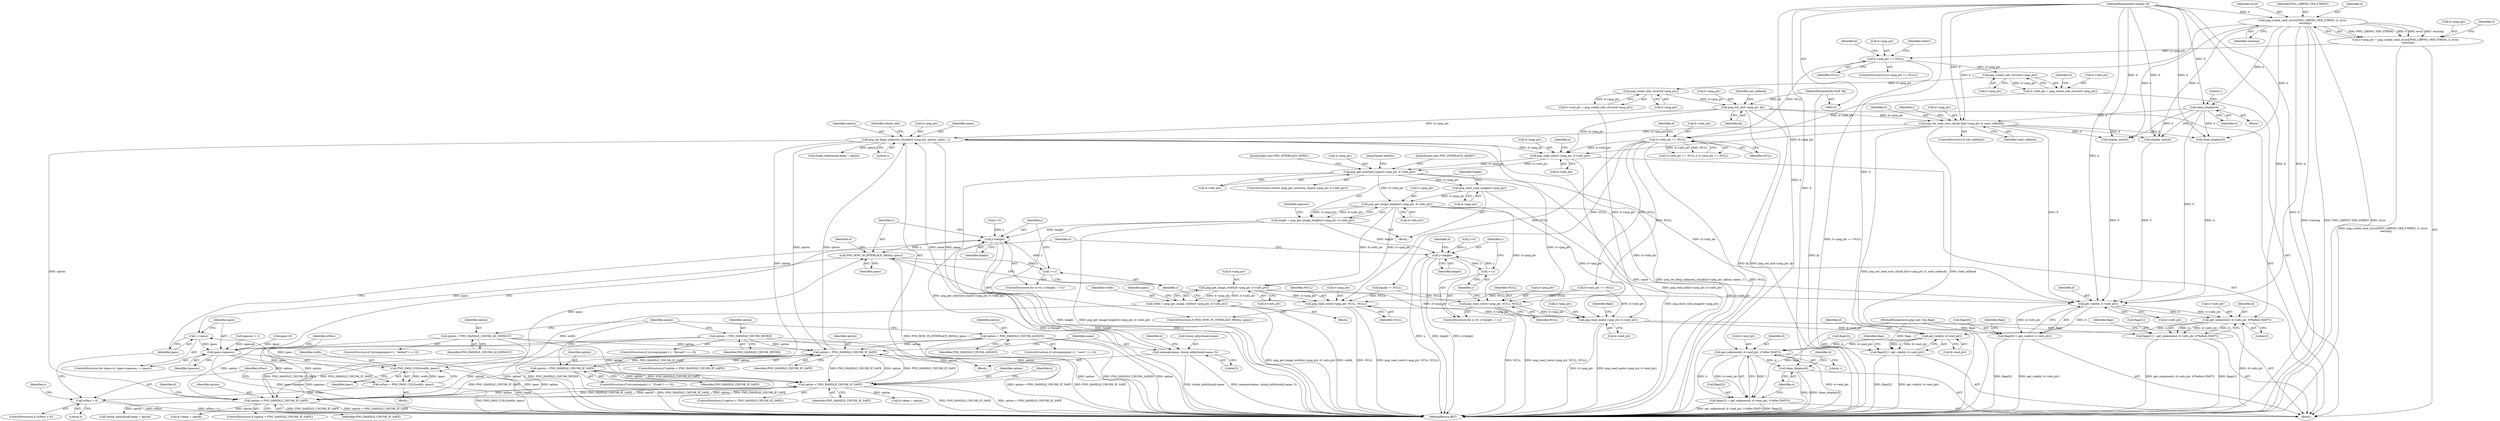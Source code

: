 digraph "0_Android_9d4853418ab2f754c2b63e091c29c5529b8b86ca_32@API" {
"1000502" [label="(Call,png_start_read_image(d->png_ptr))"];
"1000461" [label="(Call,png_get_interlace_type(d->png_ptr, d->info_ptr))"];
"1000453" [label="(Call,png_read_info(d->png_ptr, d->info_ptr))"];
"1000353" [label="(Call,png_set_keep_unknown_chunks(d->png_ptr, option, name, 1))"];
"1000225" [label="(Call,png_set_read_user_chunk_fn(d->png_ptr, d, read_callback))"];
"1000218" [label="(Call,png_init_io(d->png_ptr, fp))"];
"1000188" [label="(Call,png_create_info_struct(d->png_ptr))"];
"1000180" [label="(Call,png_create_info_struct(d->png_ptr))"];
"1000159" [label="(Call,d->png_ptr == NULL)"];
"1000149" [label="(Call,d->png_ptr = png_create_read_struct(PNG_LIBPNG_VER_STRING, d, error,\n      warning))"];
"1000153" [label="(Call,png_create_read_struct(PNG_LIBPNG_VER_STRING, d, error,\n      warning))"];
"1000127" [label="(MethodParameterIn,display *d)"];
"1000123" [label="(MethodParameterIn,FILE *fp)"];
"1000214" [label="(Call,clean_display(d))"];
"1000340" [label="(Call,option < PNG_HANDLE_CHUNK_IF_SAFE)"];
"1000289" [label="(Call,option = PNG_HANDLE_CHUNK_IF_SAFE)"];
"1000381" [label="(Call,option < PNG_HANDLE_CHUNK_IF_SAFE)"];
"1000265" [label="(Call,option = PNG_HANDLE_CHUNK_AS_DEFAULT)"];
"1000301" [label="(Call,option = PNG_HANDLE_CHUNK_ALWAYS)"];
"1000277" [label="(Call,option = PNG_HANDLE_CHUNK_NEVER)"];
"1000404" [label="(Call,option < PNG_HANDLE_CHUNK_IF_SAFE)"];
"1000345" [label="(Call,memcpy(name, chunk_info[chunk].name, 5))"];
"1000194" [label="(Call,d->info_ptr == NULL)"];
"1000176" [label="(Call,d->info_ptr = png_create_info_struct(d->png_ptr))"];
"1000508" [label="(Call,png_get_image_height(d->png_ptr, d->info_ptr))"];
"1000506" [label="(Call,height = png_get_image_height(d->png_ptr, d->info_ptr))"];
"1000556" [label="(Call,y<height)"];
"1000562" [label="(Call,PNG_ROW_IN_INTERLACE_PASS(y, ipass))"];
"1000537" [label="(Call,++ipass)"];
"1000534" [label="(Call,ipass<npasses)"];
"1000543" [label="(Call,PNG_PASS_COLS(width, ipass))"];
"1000541" [label="(Call,wPass = PNG_PASS_COLS(width, ipass))"];
"1000547" [label="(Call,wPass > 0)"];
"1000559" [label="(Call,++y)"];
"1000578" [label="(Call,y<height)"];
"1000581" [label="(Call,++y)"];
"1000523" [label="(Call,png_get_image_width(d->png_ptr, d->info_ptr))"];
"1000521" [label="(Call,width = png_get_image_width(d->png_ptr, d->info_ptr))"];
"1000565" [label="(Call,png_read_row(d->png_ptr, NULL, NULL))"];
"1000589" [label="(Call,png_read_end(d->png_ptr, d->end_ptr))"];
"1000630" [label="(Call,get_valid(d, d->end_ptr))"];
"1000626" [label="(Call,flags[2] = get_valid(d, d->end_ptr))"];
"1000639" [label="(Call,get_unknown(d, d->end_ptr, 1/*after IDAT*/))"];
"1000635" [label="(Call,flags[3] = get_unknown(d, d->end_ptr, 1/*after IDAT*/))"];
"1000645" [label="(Call,clean_display(d))"];
"1000600" [label="(Call,get_valid(d, d->info_ptr))"];
"1000596" [label="(Call,flags[0] = get_valid(d, d->info_ptr))"];
"1000609" [label="(Call,get_unknown(d, d->info_ptr, 0/*before IDAT*/))"];
"1000605" [label="(Call,flags[1] = get_unknown(d, d->info_ptr, 0/*before IDAT*/))"];
"1000583" [label="(Call,png_read_row(d->png_ptr, NULL, NULL))"];
"1000509" [label="(Call,d->png_ptr)"];
"1000564" [label="(Identifier,ipass)"];
"1000385" [label="(Call,d->keep = option)"];
"1000462" [label="(Call,d->png_ptr)"];
"1000646" [label="(Identifier,d)"];
"1000186" [label="(Identifier,d)"];
"1000257" [label="(ControlStructure,if (strcmp(equals+1, \"default\") == 0))"];
"1000522" [label="(Identifier,width)"];
"1000610" [label="(Identifier,d)"];
"1000530" [label="(ControlStructure,for (ipass=0; ipass<npasses; ++ipass))"];
"1000381" [label="(Call,option < PNG_HANDLE_CHUNK_IF_SAFE)"];
"1000301" [label="(Call,option = PNG_HANDLE_CHUNK_ALWAYS)"];
"1000380" [label="(ControlStructure,if (option < PNG_HANDLE_CHUNK_IF_SAFE))"];
"1000277" [label="(Call,option = PNG_HANDLE_CHUNK_NEVER)"];
"1000219" [label="(Call,d->png_ptr)"];
"1000156" [label="(Identifier,error)"];
"1000636" [label="(Call,flags[3])"];
"1000290" [label="(Identifier,option)"];
"1000479" [label="(JumpTarget,default:)"];
"1000609" [label="(Call,get_unknown(d, d->info_ptr, 0/*before IDAT*/))"];
"1000346" [label="(Identifier,name)"];
"1000591" [label="(Identifier,d)"];
"1000548" [label="(Identifier,wPass)"];
"1000460" [label="(ControlStructure,switch (png_get_interlace_type(d->png_ptr, d->info_ptr)))"];
"1000404" [label="(Call,option < PNG_HANDLE_CHUNK_IF_SAFE)"];
"1000178" [label="(Identifier,d)"];
"1000217" [label="(Literal,1)"];
"1000410" [label="(Identifier,d)"];
"1000461" [label="(Call,png_get_interlace_type(d->png_ptr, d->info_ptr))"];
"1000635" [label="(Call,flags[3] = get_unknown(d, d->end_ptr, 1/*after IDAT*/))"];
"1000541" [label="(Call,wPass = PNG_PASS_COLS(width, ipass))"];
"1000265" [label="(Call,option = PNG_HANDLE_CHUNK_AS_DEFAULT)"];
"1000587" [label="(Identifier,NULL)"];
"1000454" [label="(Call,d->png_ptr)"];
"1000195" [label="(Call,d->info_ptr)"];
"1000578" [label="(Call,y<height)"];
"1000154" [label="(Identifier,PNG_LIBPNG_VER_STRING)"];
"1000537" [label="(Call,++ipass)"];
"1000585" [label="(Identifier,d)"];
"1000463" [label="(Identifier,d)"];
"1000176" [label="(Call,d->info_ptr = png_create_info_struct(d->png_ptr))"];
"1000639" [label="(Call,get_unknown(d, d->end_ptr, 1/*after IDAT*/))"];
"1000234" [label="(Identifier,i)"];
"1000581" [label="(Call,++y)"];
"1000352" [label="(Literal,5)"];
"1000123" [label="(MethodParameterIn,FILE *fp)"];
"1000512" [label="(Call,d->info_ptr)"];
"1000126" [label="(MethodParameterIn,png_uint_32p flags)"];
"1000503" [label="(Call,d->png_ptr)"];
"1000637" [label="(Identifier,flags)"];
"1000597" [label="(Call,flags[0])"];
"1000649" [label="(Identifier,d)"];
"1000617" [label="(Identifier,flags)"];
"1000593" [label="(Call,d->end_ptr)"];
"1000177" [label="(Call,d->info_ptr)"];
"1000291" [label="(Identifier,PNG_HANDLE_CHUNK_IF_SAFE)"];
"1000215" [label="(Identifier,d)"];
"1000527" [label="(Call,d->info_ptr)"];
"1000605" [label="(Call,flags[1] = get_unknown(d, d->info_ptr, 0/*before IDAT*/))"];
"1000189" [label="(Call,d->png_ptr)"];
"1000453" [label="(Call,png_read_info(d->png_ptr, d->info_ptr))"];
"1000340" [label="(Call,option < PNG_HANDLE_CHUNK_IF_SAFE)"];
"1000251" [label="(Call,equals != NULL)"];
"1000596" [label="(Call,flags[0] = get_valid(d, d->info_ptr))"];
"1000161" [label="(Identifier,d)"];
"1000406" [label="(Identifier,PNG_HANDLE_CHUNK_IF_SAFE)"];
"1000546" [label="(ControlStructure,if (wPass > 0))"];
"1000626" [label="(Call,flags[2] = get_valid(d, d->end_ptr))"];
"1000457" [label="(Call,d->info_ptr)"];
"1000160" [label="(Call,d->png_ptr)"];
"1000542" [label="(Identifier,wPass)"];
"1000575" [label="(Call,y=0)"];
"1000631" [label="(Identifier,d)"];
"1000557" [label="(Identifier,y)"];
"1000341" [label="(Identifier,option)"];
"1000489" [label="(Call,clean_display(d))"];
"1000544" [label="(Identifier,width)"];
"1000588" [label="(Identifier,NULL)"];
"1000451" [label="(Call,display_exit(d))"];
"1000428" [label="(Call,chunk_info[chunk].keep = option)"];
"1000149" [label="(Call,d->png_ptr = png_create_read_struct(PNG_LIBPNG_VER_STRING, d, error,\n      warning))"];
"1000383" [label="(Identifier,PNG_HANDLE_CHUNK_IF_SAFE)"];
"1000226" [label="(Call,d->png_ptr)"];
"1000547" [label="(Call,wPass > 0)"];
"1000343" [label="(Block,)"];
"1000614" [label="(Literal,0)"];
"1000644" [label="(Literal,1)"];
"1000558" [label="(Identifier,height)"];
"1000607" [label="(Identifier,flags)"];
"1000405" [label="(Identifier,option)"];
"1000521" [label="(Call,width = png_get_image_width(d->png_ptr, d->info_ptr))"];
"1000523" [label="(Call,png_get_image_width(d->png_ptr, d->info_ptr))"];
"1000318" [label="(Call,display_exit(d))"];
"1000279" [label="(Identifier,PNG_HANDLE_CHUNK_NEVER)"];
"1000387" [label="(Identifier,d)"];
"1000224" [label="(Identifier,set_callback)"];
"1000345" [label="(Call,memcpy(name, chunk_info[chunk].name, 5))"];
"1000281" [label="(ControlStructure,if (strcmp(equals+1, \"if-safe\") == 0))"];
"1000602" [label="(Call,d->info_ptr)"];
"1000360" [label="(Call,chunk_info[chunk].keep = option)"];
"1000531" [label="(Call,ipass=0)"];
"1000222" [label="(Identifier,fp)"];
"1000517" [label="(Identifier,npasses)"];
"1000600" [label="(Call,get_valid(d, d->info_ptr))"];
"1000157" [label="(Identifier,warning)"];
"1000155" [label="(Identifier,d)"];
"1000303" [label="(Identifier,PNG_HANDLE_CHUNK_ALWAYS)"];
"1000553" [label="(Call,y=0)"];
"1000204" [label="(Block,)"];
"1000545" [label="(Identifier,ipass)"];
"1000535" [label="(Identifier,ipass)"];
"1000574" [label="(ControlStructure,for (y=0; y<height; ++y))"];
"1000474" [label="(JumpTarget,case PNG_INTERLACE_ADAM7:)"];
"1000359" [label="(Literal,1)"];
"1000538" [label="(Identifier,ipass)"];
"1000536" [label="(Identifier,npasses)"];
"1000465" [label="(Call,d->info_ptr)"];
"1000354" [label="(Call,d->png_ptr)"];
"1000289" [label="(Call,option = PNG_HANDLE_CHUNK_IF_SAFE)"];
"1000230" [label="(Identifier,read_callback)"];
"1000611" [label="(Call,d->info_ptr)"];
"1000153" [label="(Call,png_create_read_struct(PNG_LIBPNG_VER_STRING, d, error,\n      warning))"];
"1000554" [label="(Identifier,y)"];
"1000567" [label="(Identifier,d)"];
"1000539" [label="(Block,)"];
"1000560" [label="(Identifier,y)"];
"1000127" [label="(MethodParameterIn,display *d)"];
"1000549" [label="(Literal,0)"];
"1000532" [label="(Identifier,ipass)"];
"1000563" [label="(Identifier,y)"];
"1000269" [label="(ControlStructure,if (strcmp(equals+1, \"discard\") == 0))"];
"1000347" [label="(Call,chunk_info[chunk].name)"];
"1000507" [label="(Identifier,height)"];
"1000358" [label="(Identifier,name)"];
"1000408" [label="(Call,d->keep = option)"];
"1000516" [label="(Call,npasses > 1)"];
"1000524" [label="(Call,d->png_ptr)"];
"1000583" [label="(Call,png_read_row(d->png_ptr, NULL, NULL))"];
"1000150" [label="(Call,d->png_ptr)"];
"1000601" [label="(Identifier,d)"];
"1000543" [label="(Call,PNG_PASS_COLS(width, ipass))"];
"1000158" [label="(ControlStructure,if (d->png_ptr == NULL))"];
"1000403" [label="(ControlStructure,if (option < PNG_HANDLE_CHUNK_IF_SAFE))"];
"1000579" [label="(Identifier,y)"];
"1000342" [label="(Identifier,PNG_HANDLE_CHUNK_IF_SAFE)"];
"1000582" [label="(Identifier,y)"];
"1000519" [label="(Block,)"];
"1000569" [label="(Identifier,NULL)"];
"1000641" [label="(Call,d->end_ptr)"];
"1000278" [label="(Identifier,option)"];
"1000166" [label="(Identifier,stderr)"];
"1000188" [label="(Call,png_create_info_struct(d->png_ptr))"];
"1000382" [label="(Identifier,option)"];
"1000198" [label="(Identifier,NULL)"];
"1000562" [label="(Call,PNG_ROW_IN_INTERLACE_PASS(y, ipass))"];
"1000559" [label="(Call,++y)"];
"1000355" [label="(Identifier,d)"];
"1000570" [label="(Identifier,NULL)"];
"1000267" [label="(Identifier,PNG_HANDLE_CHUNK_AS_DEFAULT)"];
"1000552" [label="(ControlStructure,for (y=0; y<height; ++y))"];
"1000223" [label="(ControlStructure,if (set_callback))"];
"1000194" [label="(Call,d->info_ptr == NULL)"];
"1000627" [label="(Call,flags[2])"];
"1000584" [label="(Call,d->png_ptr)"];
"1000180" [label="(Call,png_create_info_struct(d->png_ptr))"];
"1000225" [label="(Call,png_set_read_user_chunk_fn(d->png_ptr, d, read_callback))"];
"1000565" [label="(Call,png_read_row(d->png_ptr, NULL, NULL))"];
"1000502" [label="(Call,png_start_read_image(d->png_ptr))"];
"1000184" [label="(Call,d->end_ptr = png_create_info_struct(d->png_ptr))"];
"1000353" [label="(Call,png_set_keep_unknown_chunks(d->png_ptr, option, name, 1))"];
"1000589" [label="(Call,png_read_end(d->png_ptr, d->end_ptr))"];
"1000214" [label="(Call,clean_display(d))"];
"1000561" [label="(ControlStructure,if (PNG_ROW_IN_INTERLACE_PASS(y, ipass)))"];
"1000501" [label="(Block,)"];
"1000129" [label="(Block,)"];
"1000229" [label="(Identifier,d)"];
"1000266" [label="(Identifier,option)"];
"1000508" [label="(Call,png_get_image_height(d->png_ptr, d->info_ptr))"];
"1000556" [label="(Call,y<height)"];
"1000159" [label="(Call,d->png_ptr == NULL)"];
"1000632" [label="(Call,d->end_ptr)"];
"1000506" [label="(Call,height = png_get_image_height(d->png_ptr, d->info_ptr))"];
"1000293" [label="(ControlStructure,if (strcmp(equals+1, \"save\") == 0))"];
"1000630" [label="(Call,get_valid(d, d->end_ptr))"];
"1000163" [label="(Identifier,NULL)"];
"1000322" [label="(Identifier,equals)"];
"1000580" [label="(Identifier,height)"];
"1000645" [label="(Call,clean_display(d))"];
"1000201" [label="(Identifier,d)"];
"1000598" [label="(Identifier,flags)"];
"1000469" [label="(JumpTarget,case PNG_INTERLACE_NONE:)"];
"1000357" [label="(Identifier,option)"];
"1000651" [label="(MethodReturn,RET)"];
"1000218" [label="(Call,png_init_io(d->png_ptr, fp))"];
"1000566" [label="(Call,d->png_ptr)"];
"1000339" [label="(ControlStructure,if (option < PNG_HANDLE_CHUNK_IF_SAFE))"];
"1000640" [label="(Identifier,d)"];
"1000606" [label="(Call,flags[1])"];
"1000199" [label="(Call,d->end_ptr == NULL)"];
"1000363" [label="(Identifier,chunk_info)"];
"1000193" [label="(Call,d->info_ptr == NULL || d->end_ptr == NULL)"];
"1000534" [label="(Call,ipass<npasses)"];
"1000302" [label="(Identifier,option)"];
"1000590" [label="(Call,d->png_ptr)"];
"1000181" [label="(Call,d->png_ptr)"];
"1000502" -> "1000501"  [label="AST: "];
"1000502" -> "1000503"  [label="CFG: "];
"1000503" -> "1000502"  [label="AST: "];
"1000507" -> "1000502"  [label="CFG: "];
"1000502" -> "1000651"  [label="DDG: png_start_read_image(d->png_ptr)"];
"1000461" -> "1000502"  [label="DDG: d->png_ptr"];
"1000502" -> "1000508"  [label="DDG: d->png_ptr"];
"1000461" -> "1000460"  [label="AST: "];
"1000461" -> "1000465"  [label="CFG: "];
"1000462" -> "1000461"  [label="AST: "];
"1000465" -> "1000461"  [label="AST: "];
"1000469" -> "1000461"  [label="CFG: "];
"1000474" -> "1000461"  [label="CFG: "];
"1000479" -> "1000461"  [label="CFG: "];
"1000461" -> "1000651"  [label="DDG: png_get_interlace_type(d->png_ptr, d->info_ptr)"];
"1000453" -> "1000461"  [label="DDG: d->png_ptr"];
"1000453" -> "1000461"  [label="DDG: d->info_ptr"];
"1000461" -> "1000508"  [label="DDG: d->info_ptr"];
"1000461" -> "1000589"  [label="DDG: d->png_ptr"];
"1000461" -> "1000600"  [label="DDG: d->info_ptr"];
"1000453" -> "1000129"  [label="AST: "];
"1000453" -> "1000457"  [label="CFG: "];
"1000454" -> "1000453"  [label="AST: "];
"1000457" -> "1000453"  [label="AST: "];
"1000463" -> "1000453"  [label="CFG: "];
"1000453" -> "1000651"  [label="DDG: png_read_info(d->png_ptr, d->info_ptr)"];
"1000353" -> "1000453"  [label="DDG: d->png_ptr"];
"1000225" -> "1000453"  [label="DDG: d->png_ptr"];
"1000218" -> "1000453"  [label="DDG: d->png_ptr"];
"1000194" -> "1000453"  [label="DDG: d->info_ptr"];
"1000353" -> "1000343"  [label="AST: "];
"1000353" -> "1000359"  [label="CFG: "];
"1000354" -> "1000353"  [label="AST: "];
"1000357" -> "1000353"  [label="AST: "];
"1000358" -> "1000353"  [label="AST: "];
"1000359" -> "1000353"  [label="AST: "];
"1000363" -> "1000353"  [label="CFG: "];
"1000353" -> "1000651"  [label="DDG: png_set_keep_unknown_chunks(d->png_ptr, option, name, 1)"];
"1000353" -> "1000651"  [label="DDG: name"];
"1000353" -> "1000340"  [label="DDG: option"];
"1000353" -> "1000345"  [label="DDG: name"];
"1000225" -> "1000353"  [label="DDG: d->png_ptr"];
"1000218" -> "1000353"  [label="DDG: d->png_ptr"];
"1000340" -> "1000353"  [label="DDG: option"];
"1000345" -> "1000353"  [label="DDG: name"];
"1000353" -> "1000360"  [label="DDG: option"];
"1000353" -> "1000381"  [label="DDG: option"];
"1000353" -> "1000404"  [label="DDG: option"];
"1000225" -> "1000223"  [label="AST: "];
"1000225" -> "1000230"  [label="CFG: "];
"1000226" -> "1000225"  [label="AST: "];
"1000229" -> "1000225"  [label="AST: "];
"1000230" -> "1000225"  [label="AST: "];
"1000234" -> "1000225"  [label="CFG: "];
"1000225" -> "1000651"  [label="DDG: png_set_read_user_chunk_fn(d->png_ptr, d, read_callback)"];
"1000225" -> "1000651"  [label="DDG: read_callback"];
"1000218" -> "1000225"  [label="DDG: d->png_ptr"];
"1000153" -> "1000225"  [label="DDG: d"];
"1000214" -> "1000225"  [label="DDG: d"];
"1000127" -> "1000225"  [label="DDG: d"];
"1000225" -> "1000318"  [label="DDG: d"];
"1000225" -> "1000451"  [label="DDG: d"];
"1000225" -> "1000489"  [label="DDG: d"];
"1000225" -> "1000600"  [label="DDG: d"];
"1000218" -> "1000129"  [label="AST: "];
"1000218" -> "1000222"  [label="CFG: "];
"1000219" -> "1000218"  [label="AST: "];
"1000222" -> "1000218"  [label="AST: "];
"1000224" -> "1000218"  [label="CFG: "];
"1000218" -> "1000651"  [label="DDG: png_init_io(d->png_ptr, fp)"];
"1000218" -> "1000651"  [label="DDG: fp"];
"1000188" -> "1000218"  [label="DDG: d->png_ptr"];
"1000123" -> "1000218"  [label="DDG: fp"];
"1000188" -> "1000184"  [label="AST: "];
"1000188" -> "1000189"  [label="CFG: "];
"1000189" -> "1000188"  [label="AST: "];
"1000184" -> "1000188"  [label="CFG: "];
"1000188" -> "1000184"  [label="DDG: d->png_ptr"];
"1000180" -> "1000188"  [label="DDG: d->png_ptr"];
"1000180" -> "1000176"  [label="AST: "];
"1000180" -> "1000181"  [label="CFG: "];
"1000181" -> "1000180"  [label="AST: "];
"1000176" -> "1000180"  [label="CFG: "];
"1000180" -> "1000176"  [label="DDG: d->png_ptr"];
"1000159" -> "1000180"  [label="DDG: d->png_ptr"];
"1000159" -> "1000158"  [label="AST: "];
"1000159" -> "1000163"  [label="CFG: "];
"1000160" -> "1000159"  [label="AST: "];
"1000163" -> "1000159"  [label="AST: "];
"1000166" -> "1000159"  [label="CFG: "];
"1000178" -> "1000159"  [label="CFG: "];
"1000159" -> "1000651"  [label="DDG: d->png_ptr == NULL"];
"1000149" -> "1000159"  [label="DDG: d->png_ptr"];
"1000159" -> "1000194"  [label="DDG: NULL"];
"1000149" -> "1000129"  [label="AST: "];
"1000149" -> "1000153"  [label="CFG: "];
"1000150" -> "1000149"  [label="AST: "];
"1000153" -> "1000149"  [label="AST: "];
"1000161" -> "1000149"  [label="CFG: "];
"1000149" -> "1000651"  [label="DDG: png_create_read_struct(PNG_LIBPNG_VER_STRING, d, error,\n      warning)"];
"1000153" -> "1000149"  [label="DDG: PNG_LIBPNG_VER_STRING"];
"1000153" -> "1000149"  [label="DDG: d"];
"1000153" -> "1000149"  [label="DDG: error"];
"1000153" -> "1000149"  [label="DDG: warning"];
"1000153" -> "1000157"  [label="CFG: "];
"1000154" -> "1000153"  [label="AST: "];
"1000155" -> "1000153"  [label="AST: "];
"1000156" -> "1000153"  [label="AST: "];
"1000157" -> "1000153"  [label="AST: "];
"1000153" -> "1000651"  [label="DDG: warning"];
"1000153" -> "1000651"  [label="DDG: PNG_LIBPNG_VER_STRING"];
"1000153" -> "1000651"  [label="DDG: error"];
"1000127" -> "1000153"  [label="DDG: d"];
"1000153" -> "1000214"  [label="DDG: d"];
"1000153" -> "1000318"  [label="DDG: d"];
"1000153" -> "1000451"  [label="DDG: d"];
"1000153" -> "1000489"  [label="DDG: d"];
"1000153" -> "1000600"  [label="DDG: d"];
"1000127" -> "1000122"  [label="AST: "];
"1000127" -> "1000651"  [label="DDG: d"];
"1000127" -> "1000214"  [label="DDG: d"];
"1000127" -> "1000318"  [label="DDG: d"];
"1000127" -> "1000451"  [label="DDG: d"];
"1000127" -> "1000489"  [label="DDG: d"];
"1000127" -> "1000600"  [label="DDG: d"];
"1000127" -> "1000609"  [label="DDG: d"];
"1000127" -> "1000630"  [label="DDG: d"];
"1000127" -> "1000639"  [label="DDG: d"];
"1000127" -> "1000645"  [label="DDG: d"];
"1000123" -> "1000122"  [label="AST: "];
"1000123" -> "1000651"  [label="DDG: fp"];
"1000214" -> "1000204"  [label="AST: "];
"1000214" -> "1000215"  [label="CFG: "];
"1000215" -> "1000214"  [label="AST: "];
"1000217" -> "1000214"  [label="CFG: "];
"1000214" -> "1000318"  [label="DDG: d"];
"1000214" -> "1000451"  [label="DDG: d"];
"1000214" -> "1000489"  [label="DDG: d"];
"1000214" -> "1000600"  [label="DDG: d"];
"1000340" -> "1000339"  [label="AST: "];
"1000340" -> "1000342"  [label="CFG: "];
"1000341" -> "1000340"  [label="AST: "];
"1000342" -> "1000340"  [label="AST: "];
"1000346" -> "1000340"  [label="CFG: "];
"1000340" -> "1000651"  [label="DDG: PNG_HANDLE_CHUNK_IF_SAFE"];
"1000340" -> "1000651"  [label="DDG: option < PNG_HANDLE_CHUNK_IF_SAFE"];
"1000340" -> "1000289"  [label="DDG: PNG_HANDLE_CHUNK_IF_SAFE"];
"1000289" -> "1000340"  [label="DDG: option"];
"1000265" -> "1000340"  [label="DDG: option"];
"1000301" -> "1000340"  [label="DDG: option"];
"1000277" -> "1000340"  [label="DDG: option"];
"1000381" -> "1000340"  [label="DDG: option"];
"1000381" -> "1000340"  [label="DDG: PNG_HANDLE_CHUNK_IF_SAFE"];
"1000404" -> "1000340"  [label="DDG: option"];
"1000404" -> "1000340"  [label="DDG: PNG_HANDLE_CHUNK_IF_SAFE"];
"1000340" -> "1000381"  [label="DDG: PNG_HANDLE_CHUNK_IF_SAFE"];
"1000340" -> "1000404"  [label="DDG: PNG_HANDLE_CHUNK_IF_SAFE"];
"1000289" -> "1000281"  [label="AST: "];
"1000289" -> "1000291"  [label="CFG: "];
"1000290" -> "1000289"  [label="AST: "];
"1000291" -> "1000289"  [label="AST: "];
"1000322" -> "1000289"  [label="CFG: "];
"1000289" -> "1000651"  [label="DDG: PNG_HANDLE_CHUNK_IF_SAFE"];
"1000289" -> "1000651"  [label="DDG: option"];
"1000381" -> "1000289"  [label="DDG: PNG_HANDLE_CHUNK_IF_SAFE"];
"1000404" -> "1000289"  [label="DDG: PNG_HANDLE_CHUNK_IF_SAFE"];
"1000289" -> "1000381"  [label="DDG: option"];
"1000289" -> "1000404"  [label="DDG: option"];
"1000381" -> "1000380"  [label="AST: "];
"1000381" -> "1000383"  [label="CFG: "];
"1000382" -> "1000381"  [label="AST: "];
"1000383" -> "1000381"  [label="AST: "];
"1000387" -> "1000381"  [label="CFG: "];
"1000381" -> "1000651"  [label="DDG: PNG_HANDLE_CHUNK_IF_SAFE"];
"1000381" -> "1000651"  [label="DDG: option < PNG_HANDLE_CHUNK_IF_SAFE"];
"1000265" -> "1000381"  [label="DDG: option"];
"1000301" -> "1000381"  [label="DDG: option"];
"1000277" -> "1000381"  [label="DDG: option"];
"1000404" -> "1000381"  [label="DDG: option"];
"1000404" -> "1000381"  [label="DDG: PNG_HANDLE_CHUNK_IF_SAFE"];
"1000381" -> "1000385"  [label="DDG: option"];
"1000381" -> "1000404"  [label="DDG: option"];
"1000381" -> "1000404"  [label="DDG: PNG_HANDLE_CHUNK_IF_SAFE"];
"1000265" -> "1000257"  [label="AST: "];
"1000265" -> "1000267"  [label="CFG: "];
"1000266" -> "1000265"  [label="AST: "];
"1000267" -> "1000265"  [label="AST: "];
"1000322" -> "1000265"  [label="CFG: "];
"1000265" -> "1000651"  [label="DDG: option"];
"1000265" -> "1000404"  [label="DDG: option"];
"1000301" -> "1000293"  [label="AST: "];
"1000301" -> "1000303"  [label="CFG: "];
"1000302" -> "1000301"  [label="AST: "];
"1000303" -> "1000301"  [label="AST: "];
"1000322" -> "1000301"  [label="CFG: "];
"1000301" -> "1000651"  [label="DDG: PNG_HANDLE_CHUNK_ALWAYS"];
"1000301" -> "1000651"  [label="DDG: option"];
"1000301" -> "1000404"  [label="DDG: option"];
"1000277" -> "1000269"  [label="AST: "];
"1000277" -> "1000279"  [label="CFG: "];
"1000278" -> "1000277"  [label="AST: "];
"1000279" -> "1000277"  [label="AST: "];
"1000322" -> "1000277"  [label="CFG: "];
"1000277" -> "1000651"  [label="DDG: option"];
"1000277" -> "1000651"  [label="DDG: PNG_HANDLE_CHUNK_NEVER"];
"1000277" -> "1000404"  [label="DDG: option"];
"1000404" -> "1000403"  [label="AST: "];
"1000404" -> "1000406"  [label="CFG: "];
"1000405" -> "1000404"  [label="AST: "];
"1000406" -> "1000404"  [label="AST: "];
"1000410" -> "1000404"  [label="CFG: "];
"1000404" -> "1000651"  [label="DDG: option < PNG_HANDLE_CHUNK_IF_SAFE"];
"1000404" -> "1000651"  [label="DDG: PNG_HANDLE_CHUNK_IF_SAFE"];
"1000404" -> "1000408"  [label="DDG: option"];
"1000404" -> "1000428"  [label="DDG: option"];
"1000345" -> "1000343"  [label="AST: "];
"1000345" -> "1000352"  [label="CFG: "];
"1000346" -> "1000345"  [label="AST: "];
"1000347" -> "1000345"  [label="AST: "];
"1000352" -> "1000345"  [label="AST: "];
"1000355" -> "1000345"  [label="CFG: "];
"1000345" -> "1000651"  [label="DDG: chunk_info[chunk].name"];
"1000345" -> "1000651"  [label="DDG: memcpy(name, chunk_info[chunk].name, 5)"];
"1000194" -> "1000193"  [label="AST: "];
"1000194" -> "1000198"  [label="CFG: "];
"1000195" -> "1000194"  [label="AST: "];
"1000198" -> "1000194"  [label="AST: "];
"1000201" -> "1000194"  [label="CFG: "];
"1000193" -> "1000194"  [label="CFG: "];
"1000194" -> "1000651"  [label="DDG: NULL"];
"1000194" -> "1000193"  [label="DDG: d->info_ptr"];
"1000194" -> "1000193"  [label="DDG: NULL"];
"1000176" -> "1000194"  [label="DDG: d->info_ptr"];
"1000194" -> "1000199"  [label="DDG: NULL"];
"1000194" -> "1000251"  [label="DDG: NULL"];
"1000194" -> "1000565"  [label="DDG: NULL"];
"1000194" -> "1000583"  [label="DDG: NULL"];
"1000176" -> "1000129"  [label="AST: "];
"1000177" -> "1000176"  [label="AST: "];
"1000186" -> "1000176"  [label="CFG: "];
"1000508" -> "1000506"  [label="AST: "];
"1000508" -> "1000512"  [label="CFG: "];
"1000509" -> "1000508"  [label="AST: "];
"1000512" -> "1000508"  [label="AST: "];
"1000506" -> "1000508"  [label="CFG: "];
"1000508" -> "1000506"  [label="DDG: d->png_ptr"];
"1000508" -> "1000506"  [label="DDG: d->info_ptr"];
"1000508" -> "1000523"  [label="DDG: d->png_ptr"];
"1000508" -> "1000523"  [label="DDG: d->info_ptr"];
"1000508" -> "1000583"  [label="DDG: d->png_ptr"];
"1000508" -> "1000589"  [label="DDG: d->png_ptr"];
"1000508" -> "1000600"  [label="DDG: d->info_ptr"];
"1000506" -> "1000501"  [label="AST: "];
"1000507" -> "1000506"  [label="AST: "];
"1000517" -> "1000506"  [label="CFG: "];
"1000506" -> "1000651"  [label="DDG: height"];
"1000506" -> "1000651"  [label="DDG: png_get_image_height(d->png_ptr, d->info_ptr)"];
"1000506" -> "1000556"  [label="DDG: height"];
"1000506" -> "1000578"  [label="DDG: height"];
"1000556" -> "1000552"  [label="AST: "];
"1000556" -> "1000558"  [label="CFG: "];
"1000557" -> "1000556"  [label="AST: "];
"1000558" -> "1000556"  [label="AST: "];
"1000563" -> "1000556"  [label="CFG: "];
"1000538" -> "1000556"  [label="CFG: "];
"1000556" -> "1000651"  [label="DDG: y"];
"1000556" -> "1000651"  [label="DDG: y<height"];
"1000556" -> "1000651"  [label="DDG: height"];
"1000559" -> "1000556"  [label="DDG: y"];
"1000553" -> "1000556"  [label="DDG: y"];
"1000556" -> "1000562"  [label="DDG: y"];
"1000562" -> "1000561"  [label="AST: "];
"1000562" -> "1000564"  [label="CFG: "];
"1000563" -> "1000562"  [label="AST: "];
"1000564" -> "1000562"  [label="AST: "];
"1000567" -> "1000562"  [label="CFG: "];
"1000560" -> "1000562"  [label="CFG: "];
"1000562" -> "1000651"  [label="DDG: PNG_ROW_IN_INTERLACE_PASS(y, ipass)"];
"1000562" -> "1000537"  [label="DDG: ipass"];
"1000562" -> "1000559"  [label="DDG: y"];
"1000543" -> "1000562"  [label="DDG: ipass"];
"1000537" -> "1000530"  [label="AST: "];
"1000537" -> "1000538"  [label="CFG: "];
"1000538" -> "1000537"  [label="AST: "];
"1000535" -> "1000537"  [label="CFG: "];
"1000537" -> "1000534"  [label="DDG: ipass"];
"1000543" -> "1000537"  [label="DDG: ipass"];
"1000534" -> "1000530"  [label="AST: "];
"1000534" -> "1000536"  [label="CFG: "];
"1000535" -> "1000534"  [label="AST: "];
"1000536" -> "1000534"  [label="AST: "];
"1000542" -> "1000534"  [label="CFG: "];
"1000591" -> "1000534"  [label="CFG: "];
"1000534" -> "1000651"  [label="DDG: npasses"];
"1000534" -> "1000651"  [label="DDG: ipass<npasses"];
"1000534" -> "1000651"  [label="DDG: ipass"];
"1000531" -> "1000534"  [label="DDG: ipass"];
"1000516" -> "1000534"  [label="DDG: npasses"];
"1000534" -> "1000543"  [label="DDG: ipass"];
"1000543" -> "1000541"  [label="AST: "];
"1000543" -> "1000545"  [label="CFG: "];
"1000544" -> "1000543"  [label="AST: "];
"1000545" -> "1000543"  [label="AST: "];
"1000541" -> "1000543"  [label="CFG: "];
"1000543" -> "1000651"  [label="DDG: width"];
"1000543" -> "1000541"  [label="DDG: width"];
"1000543" -> "1000541"  [label="DDG: ipass"];
"1000521" -> "1000543"  [label="DDG: width"];
"1000541" -> "1000539"  [label="AST: "];
"1000542" -> "1000541"  [label="AST: "];
"1000548" -> "1000541"  [label="CFG: "];
"1000541" -> "1000651"  [label="DDG: PNG_PASS_COLS(width, ipass)"];
"1000541" -> "1000547"  [label="DDG: wPass"];
"1000547" -> "1000546"  [label="AST: "];
"1000547" -> "1000549"  [label="CFG: "];
"1000548" -> "1000547"  [label="AST: "];
"1000549" -> "1000547"  [label="AST: "];
"1000554" -> "1000547"  [label="CFG: "];
"1000538" -> "1000547"  [label="CFG: "];
"1000547" -> "1000651"  [label="DDG: wPass"];
"1000547" -> "1000651"  [label="DDG: wPass > 0"];
"1000559" -> "1000552"  [label="AST: "];
"1000559" -> "1000560"  [label="CFG: "];
"1000560" -> "1000559"  [label="AST: "];
"1000557" -> "1000559"  [label="CFG: "];
"1000578" -> "1000574"  [label="AST: "];
"1000578" -> "1000580"  [label="CFG: "];
"1000579" -> "1000578"  [label="AST: "];
"1000580" -> "1000578"  [label="AST: "];
"1000585" -> "1000578"  [label="CFG: "];
"1000591" -> "1000578"  [label="CFG: "];
"1000578" -> "1000651"  [label="DDG: y"];
"1000578" -> "1000651"  [label="DDG: height"];
"1000578" -> "1000651"  [label="DDG: y<height"];
"1000581" -> "1000578"  [label="DDG: y"];
"1000575" -> "1000578"  [label="DDG: y"];
"1000578" -> "1000581"  [label="DDG: y"];
"1000581" -> "1000574"  [label="AST: "];
"1000581" -> "1000582"  [label="CFG: "];
"1000582" -> "1000581"  [label="AST: "];
"1000579" -> "1000581"  [label="CFG: "];
"1000523" -> "1000521"  [label="AST: "];
"1000523" -> "1000527"  [label="CFG: "];
"1000524" -> "1000523"  [label="AST: "];
"1000527" -> "1000523"  [label="AST: "];
"1000521" -> "1000523"  [label="CFG: "];
"1000523" -> "1000521"  [label="DDG: d->png_ptr"];
"1000523" -> "1000521"  [label="DDG: d->info_ptr"];
"1000523" -> "1000565"  [label="DDG: d->png_ptr"];
"1000523" -> "1000589"  [label="DDG: d->png_ptr"];
"1000523" -> "1000600"  [label="DDG: d->info_ptr"];
"1000521" -> "1000519"  [label="AST: "];
"1000522" -> "1000521"  [label="AST: "];
"1000532" -> "1000521"  [label="CFG: "];
"1000521" -> "1000651"  [label="DDG: width"];
"1000521" -> "1000651"  [label="DDG: png_get_image_width(d->png_ptr, d->info_ptr)"];
"1000565" -> "1000561"  [label="AST: "];
"1000565" -> "1000570"  [label="CFG: "];
"1000566" -> "1000565"  [label="AST: "];
"1000569" -> "1000565"  [label="AST: "];
"1000570" -> "1000565"  [label="AST: "];
"1000560" -> "1000565"  [label="CFG: "];
"1000565" -> "1000651"  [label="DDG: NULL"];
"1000565" -> "1000651"  [label="DDG: png_read_row(d->png_ptr, NULL, NULL)"];
"1000251" -> "1000565"  [label="DDG: NULL"];
"1000199" -> "1000565"  [label="DDG: NULL"];
"1000565" -> "1000589"  [label="DDG: d->png_ptr"];
"1000589" -> "1000129"  [label="AST: "];
"1000589" -> "1000593"  [label="CFG: "];
"1000590" -> "1000589"  [label="AST: "];
"1000593" -> "1000589"  [label="AST: "];
"1000598" -> "1000589"  [label="CFG: "];
"1000589" -> "1000651"  [label="DDG: png_read_end(d->png_ptr, d->end_ptr)"];
"1000589" -> "1000651"  [label="DDG: d->png_ptr"];
"1000583" -> "1000589"  [label="DDG: d->png_ptr"];
"1000184" -> "1000589"  [label="DDG: d->end_ptr"];
"1000199" -> "1000589"  [label="DDG: d->end_ptr"];
"1000589" -> "1000630"  [label="DDG: d->end_ptr"];
"1000630" -> "1000626"  [label="AST: "];
"1000630" -> "1000632"  [label="CFG: "];
"1000631" -> "1000630"  [label="AST: "];
"1000632" -> "1000630"  [label="AST: "];
"1000626" -> "1000630"  [label="CFG: "];
"1000630" -> "1000626"  [label="DDG: d"];
"1000630" -> "1000626"  [label="DDG: d->end_ptr"];
"1000609" -> "1000630"  [label="DDG: d"];
"1000630" -> "1000639"  [label="DDG: d"];
"1000630" -> "1000639"  [label="DDG: d->end_ptr"];
"1000626" -> "1000129"  [label="AST: "];
"1000627" -> "1000626"  [label="AST: "];
"1000637" -> "1000626"  [label="CFG: "];
"1000626" -> "1000651"  [label="DDG: get_valid(d, d->end_ptr)"];
"1000626" -> "1000651"  [label="DDG: flags[2]"];
"1000126" -> "1000626"  [label="DDG: flags"];
"1000639" -> "1000635"  [label="AST: "];
"1000639" -> "1000644"  [label="CFG: "];
"1000640" -> "1000639"  [label="AST: "];
"1000641" -> "1000639"  [label="AST: "];
"1000644" -> "1000639"  [label="AST: "];
"1000635" -> "1000639"  [label="CFG: "];
"1000639" -> "1000651"  [label="DDG: d->end_ptr"];
"1000639" -> "1000635"  [label="DDG: d"];
"1000639" -> "1000635"  [label="DDG: d->end_ptr"];
"1000639" -> "1000635"  [label="DDG: 1"];
"1000639" -> "1000645"  [label="DDG: d"];
"1000635" -> "1000129"  [label="AST: "];
"1000636" -> "1000635"  [label="AST: "];
"1000646" -> "1000635"  [label="CFG: "];
"1000635" -> "1000651"  [label="DDG: get_unknown(d, d->end_ptr, 1/*after IDAT*/)"];
"1000635" -> "1000651"  [label="DDG: flags[3]"];
"1000126" -> "1000635"  [label="DDG: flags"];
"1000645" -> "1000129"  [label="AST: "];
"1000645" -> "1000646"  [label="CFG: "];
"1000646" -> "1000645"  [label="AST: "];
"1000649" -> "1000645"  [label="CFG: "];
"1000645" -> "1000651"  [label="DDG: d"];
"1000645" -> "1000651"  [label="DDG: clean_display(d)"];
"1000600" -> "1000596"  [label="AST: "];
"1000600" -> "1000602"  [label="CFG: "];
"1000601" -> "1000600"  [label="AST: "];
"1000602" -> "1000600"  [label="AST: "];
"1000596" -> "1000600"  [label="CFG: "];
"1000600" -> "1000596"  [label="DDG: d"];
"1000600" -> "1000596"  [label="DDG: d->info_ptr"];
"1000318" -> "1000600"  [label="DDG: d"];
"1000451" -> "1000600"  [label="DDG: d"];
"1000489" -> "1000600"  [label="DDG: d"];
"1000600" -> "1000609"  [label="DDG: d"];
"1000600" -> "1000609"  [label="DDG: d->info_ptr"];
"1000596" -> "1000129"  [label="AST: "];
"1000597" -> "1000596"  [label="AST: "];
"1000607" -> "1000596"  [label="CFG: "];
"1000596" -> "1000651"  [label="DDG: flags[0]"];
"1000596" -> "1000651"  [label="DDG: get_valid(d, d->info_ptr)"];
"1000126" -> "1000596"  [label="DDG: flags"];
"1000609" -> "1000605"  [label="AST: "];
"1000609" -> "1000614"  [label="CFG: "];
"1000610" -> "1000609"  [label="AST: "];
"1000611" -> "1000609"  [label="AST: "];
"1000614" -> "1000609"  [label="AST: "];
"1000605" -> "1000609"  [label="CFG: "];
"1000609" -> "1000651"  [label="DDG: d->info_ptr"];
"1000609" -> "1000605"  [label="DDG: d"];
"1000609" -> "1000605"  [label="DDG: d->info_ptr"];
"1000609" -> "1000605"  [label="DDG: 0"];
"1000605" -> "1000129"  [label="AST: "];
"1000606" -> "1000605"  [label="AST: "];
"1000617" -> "1000605"  [label="CFG: "];
"1000605" -> "1000651"  [label="DDG: get_unknown(d, d->info_ptr, 0/*before IDAT*/)"];
"1000605" -> "1000651"  [label="DDG: flags[1]"];
"1000126" -> "1000605"  [label="DDG: flags"];
"1000583" -> "1000574"  [label="AST: "];
"1000583" -> "1000588"  [label="CFG: "];
"1000584" -> "1000583"  [label="AST: "];
"1000587" -> "1000583"  [label="AST: "];
"1000588" -> "1000583"  [label="AST: "];
"1000582" -> "1000583"  [label="CFG: "];
"1000583" -> "1000651"  [label="DDG: png_read_row(d->png_ptr, NULL, NULL)"];
"1000583" -> "1000651"  [label="DDG: NULL"];
"1000251" -> "1000583"  [label="DDG: NULL"];
"1000199" -> "1000583"  [label="DDG: NULL"];
}
